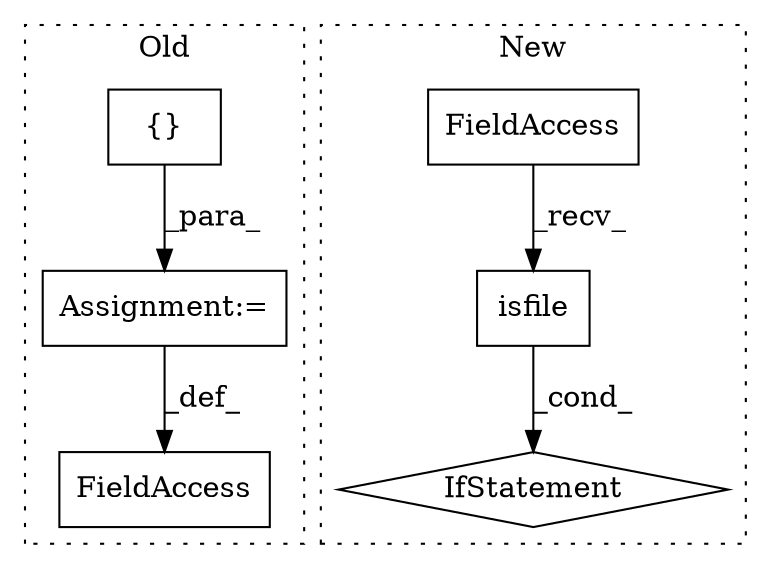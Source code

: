 digraph G {
subgraph cluster0 {
1 [label="{}" a="4" s="3814,5483" l="1,1" shape="box"];
5 [label="Assignment:=" a="7" s="3801" l="1" shape="box"];
6 [label="FieldAccess" a="22" s="3780" l="21" shape="box"];
label = "Old";
style="dotted";
}
subgraph cluster1 {
2 [label="isfile" a="32" s="3986,3995" l="7,1" shape="box"];
3 [label="FieldAccess" a="22" s="3978" l="7" shape="box"];
4 [label="IfStatement" a="25" s="3974,4086" l="4,2" shape="diamond"];
label = "New";
style="dotted";
}
1 -> 5 [label="_para_"];
2 -> 4 [label="_cond_"];
3 -> 2 [label="_recv_"];
5 -> 6 [label="_def_"];
}